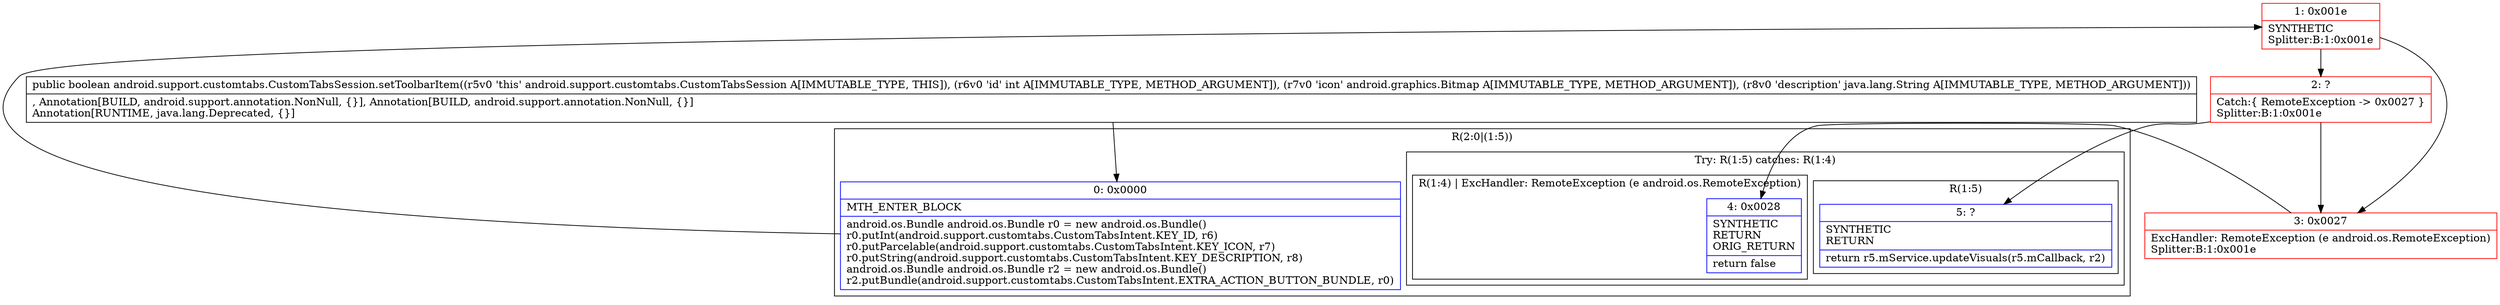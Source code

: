 digraph "CFG forandroid.support.customtabs.CustomTabsSession.setToolbarItem(ILandroid\/graphics\/Bitmap;Ljava\/lang\/String;)Z" {
subgraph cluster_Region_1682346597 {
label = "R(2:0|(1:5))";
node [shape=record,color=blue];
Node_0 [shape=record,label="{0\:\ 0x0000|MTH_ENTER_BLOCK\l|android.os.Bundle android.os.Bundle r0 = new android.os.Bundle()\lr0.putInt(android.support.customtabs.CustomTabsIntent.KEY_ID, r6)\lr0.putParcelable(android.support.customtabs.CustomTabsIntent.KEY_ICON, r7)\lr0.putString(android.support.customtabs.CustomTabsIntent.KEY_DESCRIPTION, r8)\landroid.os.Bundle android.os.Bundle r2 = new android.os.Bundle()\lr2.putBundle(android.support.customtabs.CustomTabsIntent.EXTRA_ACTION_BUTTON_BUNDLE, r0)\l}"];
subgraph cluster_TryCatchRegion_534207844 {
label = "Try: R(1:5) catches: R(1:4)";
node [shape=record,color=blue];
subgraph cluster_Region_1584271783 {
label = "R(1:5)";
node [shape=record,color=blue];
Node_5 [shape=record,label="{5\:\ ?|SYNTHETIC\lRETURN\l|return r5.mService.updateVisuals(r5.mCallback, r2)\l}"];
}
subgraph cluster_Region_6036925 {
label = "R(1:4) | ExcHandler: RemoteException (e android.os.RemoteException)\l";
node [shape=record,color=blue];
Node_4 [shape=record,label="{4\:\ 0x0028|SYNTHETIC\lRETURN\lORIG_RETURN\l|return false\l}"];
}
}
}
subgraph cluster_Region_6036925 {
label = "R(1:4) | ExcHandler: RemoteException (e android.os.RemoteException)\l";
node [shape=record,color=blue];
Node_4 [shape=record,label="{4\:\ 0x0028|SYNTHETIC\lRETURN\lORIG_RETURN\l|return false\l}"];
}
Node_1 [shape=record,color=red,label="{1\:\ 0x001e|SYNTHETIC\lSplitter:B:1:0x001e\l}"];
Node_2 [shape=record,color=red,label="{2\:\ ?|Catch:\{ RemoteException \-\> 0x0027 \}\lSplitter:B:1:0x001e\l}"];
Node_3 [shape=record,color=red,label="{3\:\ 0x0027|ExcHandler: RemoteException (e android.os.RemoteException)\lSplitter:B:1:0x001e\l}"];
MethodNode[shape=record,label="{public boolean android.support.customtabs.CustomTabsSession.setToolbarItem((r5v0 'this' android.support.customtabs.CustomTabsSession A[IMMUTABLE_TYPE, THIS]), (r6v0 'id' int A[IMMUTABLE_TYPE, METHOD_ARGUMENT]), (r7v0 'icon' android.graphics.Bitmap A[IMMUTABLE_TYPE, METHOD_ARGUMENT]), (r8v0 'description' java.lang.String A[IMMUTABLE_TYPE, METHOD_ARGUMENT]))  | , Annotation[BUILD, android.support.annotation.NonNull, \{\}], Annotation[BUILD, android.support.annotation.NonNull, \{\}]\lAnnotation[RUNTIME, java.lang.Deprecated, \{\}]\l}"];
MethodNode -> Node_0;
Node_0 -> Node_1;
Node_1 -> Node_2;
Node_1 -> Node_3;
Node_2 -> Node_3;
Node_2 -> Node_5;
Node_3 -> Node_4;
}

